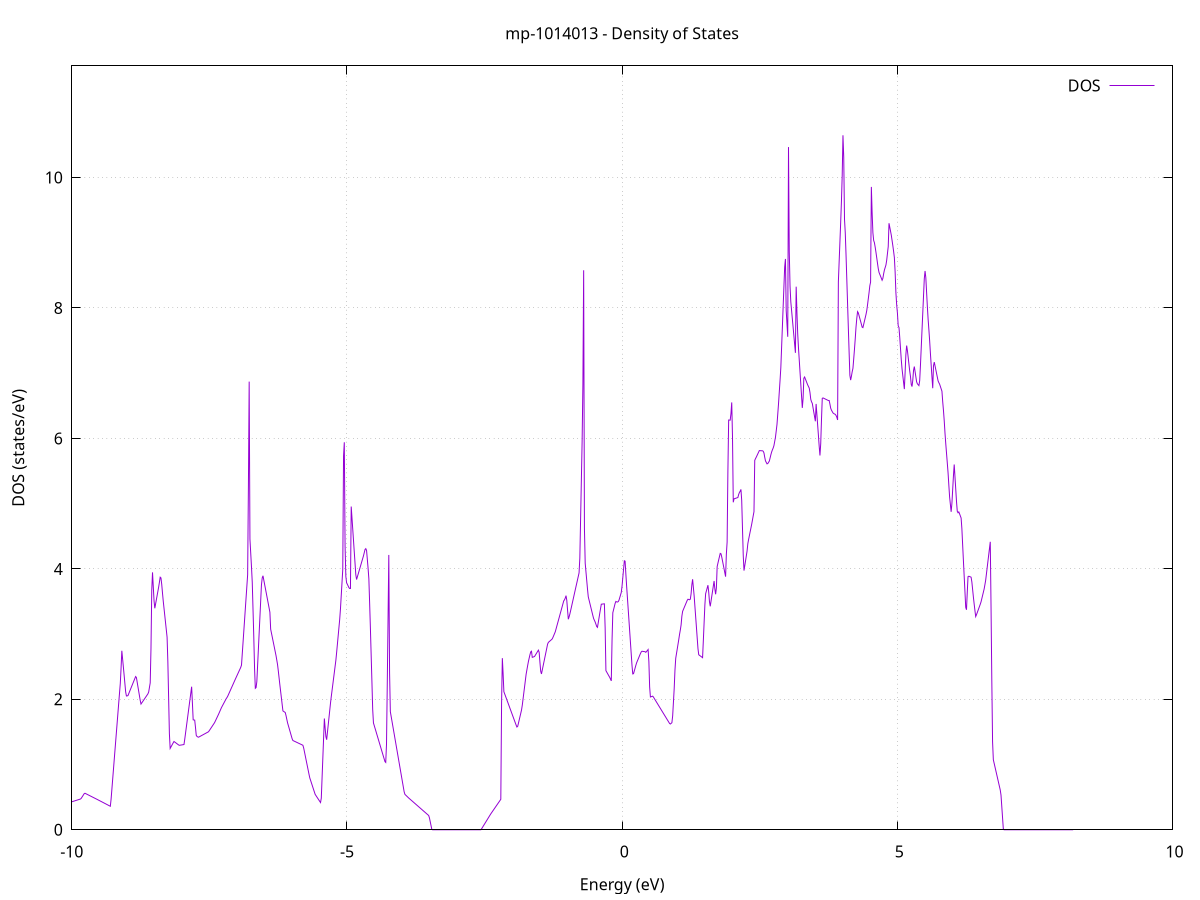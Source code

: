 set title 'mp-1014013 - Density of States'
set xlabel 'Energy (eV)'
set ylabel 'DOS (states/eV)'
set grid
set xrange [-10:10]
set yrange [0:11.712]
set xzeroaxis lt -1
set terminal png size 800,600
set output 'mp-1014013_dos_gnuplot.png'
plot '-' using 1:2 with lines title 'DOS'
-19.685100 0.000000
-19.671100 0.000000
-19.657200 0.000000
-19.643300 0.000000
-19.629300 0.000000
-19.615400 0.000000
-19.601400 0.000000
-19.587500 0.000000
-19.573600 0.000000
-19.559600 0.000000
-19.545700 0.000000
-19.531700 0.000000
-19.517800 0.000000
-19.503900 0.000000
-19.489900 0.000000
-19.476000 0.000000
-19.462000 0.000000
-19.448100 0.000000
-19.434200 0.000000
-19.420200 0.000000
-19.406300 0.000000
-19.392300 0.000000
-19.378400 0.000000
-19.364500 0.000000
-19.350500 0.000000
-19.336600 0.000000
-19.322600 0.000000
-19.308700 0.000000
-19.294800 0.000000
-19.280800 0.000000
-19.266900 0.000000
-19.253000 0.000000
-19.239000 0.000000
-19.225100 0.000000
-19.211100 0.000000
-19.197200 0.000000
-19.183300 0.000000
-19.169300 0.000000
-19.155400 0.000000
-19.141400 0.000000
-19.127500 0.000000
-19.113600 0.000000
-19.099600 0.000000
-19.085700 0.000000
-19.071700 0.000000
-19.057800 0.000000
-19.043900 0.000000
-19.029900 0.000000
-19.016000 0.000000
-19.002000 0.000000
-18.988100 0.000000
-18.974200 0.000000
-18.960200 0.000000
-18.946300 0.000000
-18.932300 0.000000
-18.918400 0.000000
-18.904500 0.000000
-18.890500 0.000000
-18.876600 0.000000
-18.862600 0.000000
-18.848700 0.000000
-18.834800 0.000000
-18.820800 0.000000
-18.806900 0.000000
-18.792900 0.000000
-18.779000 0.000000
-18.765100 0.000000
-18.751100 0.000000
-18.737200 0.000000
-18.723200 0.000000
-18.709300 0.000000
-18.695400 0.000000
-18.681400 0.000000
-18.667500 0.000000
-18.653500 0.000000
-18.639600 0.000000
-18.625700 0.000000
-18.611700 0.000000
-18.597800 0.000000
-18.583800 0.000000
-18.569900 0.000000
-18.556000 0.000000
-18.542000 0.000000
-18.528100 0.000000
-18.514100 0.000000
-18.500200 0.000000
-18.486300 0.000000
-18.472300 0.000000
-18.458400 0.000000
-18.444400 0.000000
-18.430500 0.000000
-18.416600 0.008500
-18.402600 0.101500
-18.388700 0.194600
-18.374700 0.287700
-18.360800 0.380700
-18.346900 0.473800
-18.332900 0.566900
-18.319000 0.660000
-18.305000 0.753000
-18.291100 0.846100
-18.277200 0.913200
-18.263200 0.946200
-18.249300 0.979100
-18.235400 1.012100
-18.221400 0.996500
-18.207500 0.966700
-18.193500 0.936800
-18.179600 0.907000
-18.165700 0.877100
-18.151700 0.847300
-18.137800 0.817400
-18.123800 0.787600
-18.109900 0.757700
-18.096000 0.735200
-18.082000 0.746300
-18.068100 0.757500
-18.054100 0.768600
-18.040200 0.779800
-18.026300 0.790900
-18.012300 0.802000
-17.998400 0.813200
-17.984400 0.824300
-17.970500 0.835400
-17.956600 0.846600
-17.942600 0.857700
-17.928700 0.868800
-17.914700 0.880000
-17.900800 0.891100
-17.886900 0.896000
-17.872900 0.895900
-17.859000 0.895700
-17.845000 0.895600
-17.831100 0.895500
-17.817200 0.895300
-17.803200 0.895200
-17.789300 0.895100
-17.775300 0.895000
-17.761400 0.894800
-17.747500 0.894700
-17.733500 0.894600
-17.719600 0.894400
-17.705600 0.898100
-17.691700 0.905800
-17.677800 0.910400
-17.663800 0.905600
-17.649900 0.900900
-17.635900 0.896100
-17.622000 0.891300
-17.608100 0.886600
-17.594100 0.881800
-17.580200 0.877000
-17.566200 0.872200
-17.552300 0.867500
-17.538400 0.869900
-17.524400 0.873000
-17.510500 0.876100
-17.496500 0.879300
-17.482600 0.882400
-17.468700 0.885500
-17.454700 0.888600
-17.440800 0.891700
-17.426800 0.894900
-17.412900 0.898000
-17.399000 0.901100
-17.385000 0.904200
-17.371100 0.907300
-17.357100 0.910500
-17.343200 0.913600
-17.329300 0.916700
-17.315300 0.919800
-17.301400 0.921800
-17.287500 0.922400
-17.273500 0.923000
-17.259600 0.923600
-17.245600 0.924200
-17.231700 0.924800
-17.217800 0.925400
-17.203800 0.925900
-17.189900 0.926500
-17.175900 0.927100
-17.162000 0.930600
-17.148100 0.934100
-17.134100 0.937600
-17.120200 0.941400
-17.106200 0.945400
-17.092300 0.949400
-17.078400 0.953400
-17.064400 0.957300
-17.050500 0.961300
-17.036500 0.965300
-17.022600 0.969300
-17.008700 0.973200
-16.994700 0.977200
-16.980800 0.981200
-16.966800 0.985200
-16.952900 0.989200
-16.939000 0.993100
-16.925000 0.997100
-16.911100 1.001100
-16.897100 1.005100
-16.883200 1.009100
-16.869300 1.013000
-16.855300 1.017000
-16.841400 1.021000
-16.827400 1.025000
-16.813500 1.028900
-16.799600 1.032900
-16.785600 1.036400
-16.771700 1.035200
-16.757700 1.034000
-16.743800 1.032800
-16.729900 1.031600
-16.715900 1.030400
-16.702000 1.029200
-16.688000 1.028000
-16.674100 1.026800
-16.660200 1.027500
-16.646200 1.030200
-16.632300 1.037900
-16.618300 1.045600
-16.604400 1.053500
-16.590500 1.062400
-16.576500 1.071300
-16.562600 1.080100
-16.548600 1.089000
-16.534700 1.097900
-16.520800 1.106700
-16.506800 1.115600
-16.492900 1.124500
-16.478900 1.133300
-16.465000 1.141300
-16.451100 1.146300
-16.437100 1.151300
-16.423200 1.156200
-16.409200 1.161200
-16.395300 1.166200
-16.381400 1.171200
-16.367400 1.176100
-16.353500 1.181100
-16.339500 1.186100
-16.325600 1.191200
-16.311700 1.197400
-16.297700 1.203600
-16.283800 1.209800
-16.269900 1.216000
-16.255900 1.222200
-16.242000 1.228300
-16.228000 1.234500
-16.214100 1.240700
-16.200200 1.246900
-16.186200 1.253100
-16.172300 1.259300
-16.158300 1.265500
-16.144400 1.271700
-16.130500 1.280100
-16.116500 1.329200
-16.102600 1.378300
-16.088600 1.427300
-16.074700 1.476400
-16.060800 1.525500
-16.046800 1.574500
-16.032900 1.623600
-16.018900 1.672700
-16.005000 1.721700
-15.991100 1.770800
-15.977100 1.819900
-15.963200 1.868900
-15.949200 1.915300
-15.935300 1.874400
-15.921400 1.832500
-15.907400 1.790500
-15.893500 1.748600
-15.879500 1.706700
-15.865600 1.664700
-15.851700 1.622800
-15.837700 1.580800
-15.823800 1.538900
-15.809800 1.502400
-15.795900 1.467000
-15.782000 1.431600
-15.768000 1.396200
-15.754100 1.360800
-15.740100 1.362300
-15.726200 1.368100
-15.712300 1.373900
-15.698300 1.379700
-15.684400 1.385600
-15.670400 1.391400
-15.656500 1.397200
-15.642600 1.403000
-15.628600 1.408800
-15.614700 1.414600
-15.600700 1.421300
-15.586800 1.430500
-15.572900 1.439700
-15.558900 1.448900
-15.545000 1.458100
-15.531000 1.467300
-15.517100 1.493300
-15.503200 1.523400
-15.489200 1.553400
-15.475300 1.583500
-15.461300 1.613500
-15.447400 1.643600
-15.433500 1.673600
-15.419500 1.703700
-15.405600 1.733700
-15.391600 1.762800
-15.377700 1.790600
-15.363800 1.818400
-15.349800 1.841400
-15.335900 1.852600
-15.321900 1.863700
-15.308000 1.874800
-15.294100 1.885900
-15.280100 1.897000
-15.266200 1.908200
-15.252300 1.919300
-15.238300 0.951700
-15.224400 0.932200
-15.210400 0.912800
-15.196500 0.893300
-15.182600 0.873900
-15.168600 0.855800
-15.154700 0.840300
-15.140700 0.824800
-15.126800 0.809300
-15.112900 0.793800
-15.098900 0.778300
-15.085000 0.762800
-15.071000 0.747300
-15.057100 0.731800
-15.043200 0.716300
-15.029200 0.700800
-15.015300 0.685300
-15.001300 0.669800
-14.987400 0.654300
-14.973500 0.638800
-14.959500 0.623300
-14.945600 0.607800
-14.931600 0.592300
-14.917700 0.576800
-14.903800 0.561300
-14.889800 0.545800
-14.875900 0.530300
-14.861900 0.514800
-14.848000 0.499300
-14.834100 0.483800
-14.820100 0.468300
-14.806200 0.452800
-14.792200 0.437300
-14.778300 0.421800
-14.764400 0.406300
-14.750400 0.390800
-14.736500 0.375300
-14.722500 0.359800
-14.708600 0.347400
-14.694700 0.336100
-14.680700 0.324900
-14.666800 0.313700
-14.652800 0.302500
-14.638900 0.291300
-14.625000 0.280000
-14.611000 0.268800
-14.597100 0.257600
-14.583100 0.246400
-14.569200 0.235100
-14.555300 0.223900
-14.541300 0.212700
-14.527400 0.201500
-14.513400 0.190300
-14.499500 0.179000
-14.485600 0.167800
-14.471600 0.156600
-14.457700 0.145400
-14.443700 0.134200
-14.429800 0.122900
-14.415900 0.111700
-14.401900 0.100500
-14.388000 0.089300
-14.374000 0.078000
-14.360100 0.066800
-14.346200 0.055600
-14.332200 0.044400
-14.318300 0.033200
-14.304400 0.021900
-14.290400 0.010700
-14.276500 0.000000
-14.262500 0.000000
-14.248600 0.000000
-14.234700 0.000000
-14.220700 0.000000
-14.206800 0.008600
-14.192800 0.018800
-14.178900 0.029000
-14.165000 0.039300
-14.151000 0.049500
-14.137100 0.059700
-14.123100 0.069900
-14.109200 0.080200
-14.095300 0.090400
-14.081300 0.100600
-14.067400 0.110800
-14.053400 0.121100
-14.039500 0.131300
-14.025600 0.141500
-14.011600 0.151800
-13.997700 0.162000
-13.983700 0.172200
-13.969800 0.182400
-13.955900 0.192700
-13.941900 0.202900
-13.928000 0.213100
-13.914000 0.223300
-13.900100 0.233600
-13.886200 0.243800
-13.872200 0.254000
-13.858300 0.264200
-13.844300 0.274500
-13.830400 0.284700
-13.816500 0.294900
-13.802500 0.305100
-13.788600 0.315400
-13.774600 0.325600
-13.760700 0.337700
-13.746800 0.352300
-13.732800 0.366900
-13.718900 0.381500
-13.704900 0.396100
-13.691000 0.410700
-13.677100 0.425200
-13.663100 0.439800
-13.649200 0.454400
-13.635200 0.469000
-13.621300 0.483600
-13.607400 0.498200
-13.593400 0.512800
-13.579500 0.527300
-13.565500 0.541900
-13.551600 0.556500
-13.537700 0.571100
-13.523700 0.585700
-13.509800 0.600300
-13.495800 0.614800
-13.481900 0.629400
-13.468000 0.644000
-13.454000 0.658600
-13.440100 0.673200
-13.426100 0.687800
-13.412200 0.702400
-13.398300 0.716900
-13.384300 0.731500
-13.370400 0.746100
-13.356400 0.760700
-13.342500 0.775300
-13.328600 0.789900
-13.314600 0.804400
-13.300700 0.819000
-13.286800 0.833600
-13.272800 0.848200
-13.258900 1.022500
-13.244900 1.263700
-13.231000 1.504900
-13.217100 1.746100
-13.203100 1.930900
-13.189200 1.863700
-13.175200 1.796500
-13.161300 1.739300
-13.147400 1.706400
-13.133400 1.686600
-13.119500 1.666700
-13.105500 1.646800
-13.091600 1.627000
-13.077700 1.607100
-13.063700 1.587200
-13.049800 1.567300
-13.035800 1.547500
-13.021900 1.527600
-13.008000 1.507700
-12.994000 1.484700
-12.980100 1.459000
-12.966100 1.451000
-12.952200 1.446800
-12.938300 1.442600
-12.924300 1.438400
-12.910400 1.434200
-12.896400 1.440100
-12.882500 1.447900
-12.868600 1.455600
-12.854600 1.463300
-12.840700 1.471000
-12.826700 1.478700
-12.812800 1.486400
-12.798900 1.494200
-12.784900 1.501900
-12.771000 1.509600
-12.757000 1.517300
-12.743100 1.525000
-12.729200 1.532800
-12.715200 1.540500
-12.701300 1.548200
-12.687300 1.555900
-12.673400 2.754000
-12.659500 4.150200
-12.645500 4.385200
-12.631600 4.620200
-12.617600 3.631300
-12.603700 2.518900
-12.589800 1.946400
-12.575800 1.948200
-12.561900 1.949900
-12.547900 1.950900
-12.534000 1.951800
-12.520100 1.922700
-12.506100 1.882500
-12.492200 1.842300
-12.478200 1.802100
-12.464300 1.761900
-12.450400 1.660900
-12.436400 1.436400
-12.422500 1.212000
-12.408500 1.111200
-12.394600 1.107700
-12.380700 1.104300
-12.366700 1.100800
-12.352800 1.097300
-12.338900 1.093800
-12.324900 1.090300
-12.311000 1.086800
-12.297000 1.083300
-12.283100 1.079800
-12.269200 1.076400
-12.255200 1.072900
-12.241300 1.069400
-12.227300 1.065900
-12.213400 1.062400
-12.199500 1.058900
-12.185500 1.055400
-12.171600 1.052000
-12.157600 1.048500
-12.143700 1.045000
-12.129800 1.041500
-12.115800 1.038000
-12.101900 1.034500
-12.087900 1.031000
-12.074000 1.027500
-12.060100 1.024100
-12.046100 1.020600
-12.032200 1.017100
-12.018200 1.013600
-12.004300 1.010100
-11.990400 1.006600
-11.976400 1.003100
-11.962500 0.999600
-11.948500 0.996200
-11.934600 0.992700
-11.920700 0.989000
-11.906700 0.982200
-11.892800 0.975500
-11.878800 0.968700
-11.864900 0.960400
-11.851000 0.935200
-11.837000 0.910000
-11.823100 0.884800
-11.809100 0.856600
-11.795200 0.778600
-11.781300 0.768600
-11.767300 0.766600
-11.753400 0.764700
-11.739400 0.762700
-11.725500 0.760800
-11.711600 0.758800
-11.697600 0.756900
-11.683700 0.754900
-11.669700 0.752900
-11.655800 0.751000
-11.641900 0.749000
-11.627900 0.747100
-11.614000 0.745100
-11.600000 0.743200
-11.586100 0.741200
-11.572200 0.739300
-11.558200 0.737300
-11.544300 0.735400
-11.530300 0.733400
-11.516400 0.731500
-11.502500 0.729500
-11.488500 0.727600
-11.474600 0.725600
-11.460600 0.723600
-11.446700 0.720900
-11.432800 0.717600
-11.418800 0.714400
-11.404900 0.711200
-11.390900 0.708000
-11.377000 0.704800
-11.363100 0.701600
-11.349100 0.698400
-11.335200 0.695100
-11.321300 0.691900
-11.307300 0.688700
-11.293400 0.685500
-11.279400 0.682200
-11.265500 0.678900
-11.251600 0.675500
-11.237600 0.672200
-11.223700 0.668900
-11.209700 0.665600
-11.195800 0.662200
-11.181900 0.658900
-11.167900 0.655600
-11.154000 0.652300
-11.140000 0.649000
-11.126100 0.645600
-11.112200 0.642300
-11.098200 0.639000
-11.084300 0.635700
-11.070300 0.632400
-11.056400 0.629000
-11.042500 0.625700
-11.028500 0.622400
-11.014600 0.619100
-11.000600 0.615700
-10.986700 0.612400
-10.972800 0.609100
-10.958800 0.605800
-10.944900 0.602500
-10.930900 0.598100
-10.917000 0.589500
-10.903100 0.579900
-10.889100 0.570200
-10.875200 0.560600
-10.861200 0.550900
-10.847300 0.547500
-10.833400 0.545400
-10.819400 0.543200
-10.805500 0.541100
-10.791500 0.538900
-10.777600 0.536800
-10.763700 0.534600
-10.749700 0.532500
-10.735800 0.530300
-10.721800 0.528200
-10.707900 0.526000
-10.694000 0.523900
-10.680000 0.521700
-10.666100 0.519500
-10.652100 0.517400
-10.638200 0.515200
-10.624300 0.513100
-10.610300 0.510900
-10.596400 0.508800
-10.582400 0.506600
-10.568500 0.504500
-10.554600 0.502300
-10.540600 0.500200
-10.526700 0.498000
-10.512700 0.495900
-10.498800 0.493700
-10.484900 0.491600
-10.470900 0.489400
-10.457000 0.487300
-10.443000 0.485100
-10.429100 0.483000
-10.415200 0.480800
-10.401200 0.478700
-10.387300 0.476500
-10.373300 0.474400
-10.359400 0.472200
-10.345500 0.470100
-10.331500 0.467900
-10.317600 0.465700
-10.303700 0.463600
-10.289700 0.461400
-10.275800 0.459300
-10.261800 0.457100
-10.247900 0.455000
-10.234000 0.452800
-10.220000 0.450700
-10.206100 0.448500
-10.192100 0.446400
-10.178200 0.444200
-10.164300 0.442100
-10.150300 0.439900
-10.136400 0.437800
-10.122400 0.435600
-10.108500 0.433500
-10.094600 0.431300
-10.080600 0.429200
-10.066700 0.427000
-10.052700 0.424900
-10.038800 0.422700
-10.024900 0.422300
-10.010900 0.426000
-9.997000 0.429800
-9.983000 0.433500
-9.969100 0.437300
-9.955200 0.441000
-9.941200 0.444800
-9.927300 0.448500
-9.913300 0.452300
-9.899400 0.456000
-9.885500 0.459800
-9.871500 0.463500
-9.857600 0.467300
-9.843600 0.471000
-9.829700 0.480800
-9.815800 0.499100
-9.801800 0.517400
-9.787900 0.535800
-9.773900 0.554100
-9.760000 0.559800
-9.746100 0.553900
-9.732100 0.547900
-9.718200 0.542000
-9.704200 0.536000
-9.690300 0.530100
-9.676400 0.524100
-9.662400 0.518200
-9.648500 0.512200
-9.634500 0.506300
-9.620600 0.500300
-9.606700 0.494400
-9.592700 0.488500
-9.578800 0.482500
-9.564800 0.476600
-9.550900 0.470600
-9.537000 0.464700
-9.523000 0.458500
-9.509100 0.452400
-9.495100 0.446300
-9.481200 0.440200
-9.467300 0.434000
-9.453300 0.427900
-9.439400 0.421800
-9.425400 0.415600
-9.411500 0.409500
-9.397600 0.403400
-9.383600 0.397300
-9.369700 0.391100
-9.355800 0.385000
-9.341800 0.378900
-9.327900 0.372700
-9.313900 0.366600
-9.300000 0.360500
-9.286100 0.467200
-9.272100 0.615400
-9.258200 0.763600
-9.244200 0.911900
-9.230300 1.060100
-9.216400 1.208300
-9.202400 1.356500
-9.188500 1.504700
-9.174500 1.652900
-9.160600 1.801100
-9.146700 1.949300
-9.132700 2.097500
-9.118800 2.241900
-9.104800 2.474900
-9.090900 2.744300
-9.077000 2.620700
-9.063000 2.497100
-9.049100 2.370200
-9.035100 2.241900
-9.021200 2.113600
-9.007300 2.051400
-8.993300 2.052500
-8.979400 2.057600
-8.965400 2.086700
-8.951500 2.115900
-8.937600 2.145100
-8.923600 2.174200
-8.909700 2.203400
-8.895700 2.232600
-8.881800 2.261700
-8.867900 2.290900
-8.853900 2.320000
-8.840000 2.349200
-8.826000 2.334700
-8.812100 2.264300
-8.798200 2.193800
-8.784200 2.123400
-8.770300 2.052900
-8.756300 1.982500
-8.742400 1.927700
-8.728500 1.945000
-8.714500 1.962400
-8.700600 1.979700
-8.686600 1.997100
-8.672700 2.014400
-8.658800 2.031800
-8.644800 2.049200
-8.630900 2.066500
-8.616900 2.083900
-8.603000 2.112400
-8.589100 2.182500
-8.575100 2.252700
-8.561200 2.775500
-8.547200 3.670800
-8.533300 3.946300
-8.519400 3.728200
-8.505400 3.510100
-8.491500 3.395900
-8.477500 3.460900
-8.463600 3.526000
-8.449700 3.591000
-8.435700 3.656000
-8.421800 3.721000
-8.407800 3.794500
-8.393900 3.872600
-8.380000 3.861900
-8.366000 3.763600
-8.352100 3.630200
-8.338200 3.505000
-8.324200 3.394500
-8.310300 3.283900
-8.296300 3.173300
-8.282400 3.062700
-8.268500 2.952200
-8.254500 2.572800
-8.240600 2.023700
-8.226600 1.474700
-8.212700 1.246900
-8.198800 1.268700
-8.184800 1.290500
-8.170900 1.312300
-8.156900 1.334100
-8.143000 1.353700
-8.129100 1.344900
-8.115100 1.336100
-8.101200 1.327200
-8.087200 1.318400
-8.073300 1.309600
-8.059400 1.300800
-8.045400 1.295000
-8.031500 1.296900
-8.017500 1.298900
-8.003600 1.300800
-7.989700 1.302700
-7.975700 1.304600
-7.961800 1.306900
-7.947800 1.386700
-7.933900 1.476300
-7.920000 1.565900
-7.906000 1.655600
-7.892100 1.745200
-7.878100 1.834800
-7.864200 1.924500
-7.850300 2.014100
-7.836300 2.103700
-7.822400 2.193400
-7.808400 1.941300
-7.794500 1.685700
-7.780600 1.683500
-7.766600 1.681200
-7.752700 1.571900
-7.738700 1.449100
-7.724800 1.430600
-7.710900 1.423600
-7.696900 1.419100
-7.683000 1.425600
-7.669000 1.432000
-7.655100 1.438500
-7.641200 1.444900
-7.627200 1.451400
-7.613300 1.457800
-7.599300 1.464300
-7.585400 1.470700
-7.571500 1.477200
-7.557500 1.483600
-7.543600 1.490100
-7.529600 1.496500
-7.515700 1.503000
-7.501800 1.520000
-7.487800 1.537700
-7.473900 1.555400
-7.459900 1.573100
-7.446000 1.590900
-7.432100 1.608600
-7.418100 1.626300
-7.404200 1.644700
-7.390300 1.669600
-7.376300 1.694400
-7.362400 1.719200
-7.348400 1.744000
-7.334500 1.768900
-7.320600 1.795500
-7.306600 1.822400
-7.292700 1.849400
-7.278700 1.875800
-7.264800 1.897900
-7.250900 1.920100
-7.236900 1.942300
-7.223000 1.964500
-7.209000 1.986600
-7.195100 2.008800
-7.181200 2.026500
-7.167200 2.046900
-7.153300 2.073200
-7.139300 2.099500
-7.125400 2.125800
-7.111500 2.152100
-7.097500 2.178300
-7.083600 2.204600
-7.069600 2.230900
-7.055700 2.257200
-7.041800 2.283400
-7.027800 2.309700
-7.013900 2.335400
-6.999900 2.361200
-6.986000 2.386900
-6.972100 2.412600
-6.958100 2.438400
-6.944200 2.464100
-6.930200 2.489800
-6.916300 2.525500
-6.902400 2.698600
-6.888400 2.871800
-6.874500 3.044900
-6.860500 3.218000
-6.846600 3.391100
-6.832700 3.564300
-6.818700 3.737400
-6.804800 3.910500
-6.790800 5.266000
-6.776900 6.871100
-6.763000 4.457100
-6.749000 4.244400
-6.735100 4.031700
-6.721100 3.797000
-6.707200 3.378800
-6.693300 2.960500
-6.679300 2.480800
-6.665400 2.168900
-6.651400 2.180300
-6.637500 2.274300
-6.623600 2.521000
-6.609600 2.767700
-6.595700 3.014400
-6.581700 3.261100
-6.567800 3.507800
-6.553900 3.754500
-6.539900 3.861300
-6.526000 3.894100
-6.512000 3.832100
-6.498100 3.770200
-6.484200 3.708200
-6.470200 3.646300
-6.456300 3.584300
-6.442300 3.522400
-6.428400 3.460500
-6.414500 3.398500
-6.400500 3.335200
-6.386600 3.076000
-6.372700 3.018000
-6.358700 2.960000
-6.344800 2.902000
-6.330800 2.843900
-6.316900 2.785900
-6.303000 2.727900
-6.289000 2.669900
-6.275100 2.601000
-6.261100 2.530800
-6.247200 2.433000
-6.233300 2.327600
-6.219300 2.222400
-6.205400 2.122200
-6.191400 2.021900
-6.177500 1.921600
-6.163600 1.822500
-6.149600 1.814300
-6.135700 1.806200
-6.121700 1.798100
-6.107800 1.751800
-6.093900 1.696400
-6.079900 1.641300
-6.066000 1.600300
-6.052000 1.559400
-6.038100 1.518400
-6.024200 1.477400
-6.010200 1.436400
-5.996300 1.395500
-5.982300 1.368500
-5.968400 1.362900
-5.954500 1.357300
-5.940500 1.351800
-5.926600 1.346200
-5.912600 1.340600
-5.898700 1.335000
-5.884800 1.329400
-5.870800 1.323800
-5.856900 1.318200
-5.842900 1.312700
-5.829000 1.307100
-5.815100 1.301500
-5.801100 1.295900
-5.787200 1.256400
-5.773200 1.198300
-5.759300 1.140300
-5.745400 1.082200
-5.731400 1.024200
-5.717500 0.966200
-5.703500 0.908100
-5.689600 0.850100
-5.675700 0.795600
-5.661700 0.759500
-5.647800 0.723500
-5.633800 0.687400
-5.619900 0.651300
-5.606000 0.615300
-5.592000 0.579200
-5.578100 0.543200
-5.564100 0.525100
-5.550200 0.507100
-5.536300 0.489200
-5.522300 0.471300
-5.508400 0.453300
-5.494400 0.435400
-5.480500 0.417400
-5.466600 0.483900
-5.452600 0.789300
-5.438700 1.094800
-5.424800 1.400300
-5.410800 1.705800
-5.396900 1.560700
-5.382900 1.428100
-5.369000 1.380700
-5.355100 1.492900
-5.341100 1.605100
-5.327200 1.717200
-5.313200 1.829400
-5.299300 1.941600
-5.285400 2.041000
-5.271400 2.133900
-5.257500 2.226800
-5.243500 2.319600
-5.229600 2.412500
-5.215700 2.505400
-5.201700 2.598200
-5.187800 2.718500
-5.173800 2.845500
-5.159900 2.972600
-5.146000 3.099700
-5.132000 3.226800
-5.118100 3.387800
-5.104100 3.589400
-5.090200 3.791000
-5.076300 3.992700
-5.062300 5.729100
-5.048400 5.940700
-5.034400 4.349600
-5.020500 3.883800
-5.006600 3.787200
-4.992600 3.762400
-4.978700 3.737700
-4.964700 3.712900
-4.950800 3.699000
-4.936900 3.699400
-4.922900 4.955800
-4.909000 4.781400
-4.895000 4.606900
-4.881100 4.432500
-4.867200 4.258000
-4.853200 4.083500
-4.839300 3.909100
-4.825300 3.836800
-4.811400 3.877100
-4.797500 3.917500
-4.783500 3.957900
-4.769600 3.998300
-4.755600 4.038700
-4.741700 4.079100
-4.727800 4.119500
-4.713800 4.159900
-4.699900 4.200300
-4.685900 4.248400
-4.672000 4.297300
-4.658100 4.309900
-4.644100 4.283600
-4.630200 4.147500
-4.616200 4.007500
-4.602300 3.848600
-4.588400 3.480700
-4.574400 3.095300
-4.560500 2.680000
-4.546500 2.264600
-4.532600 1.842900
-4.518700 1.637700
-4.504700 1.598200
-4.490800 1.558700
-4.476800 1.519200
-4.462900 1.479700
-4.449000 1.440200
-4.435000 1.400700
-4.421100 1.361200
-4.407200 1.321700
-4.393200 1.282200
-4.379300 1.242700
-4.365300 1.203200
-4.351400 1.163700
-4.337500 1.124200
-4.323500 1.084700
-4.309600 1.045200
-4.295600 1.032700
-4.281700 1.310500
-4.267800 2.227500
-4.253800 3.220800
-4.239900 4.214000
-4.225900 2.409100
-4.212000 1.810600
-4.198100 1.742400
-4.184100 1.674200
-4.170200 1.606000
-4.156200 1.537800
-4.142300 1.469600
-4.128400 1.401400
-4.114400 1.333100
-4.100500 1.264900
-4.086500 1.196700
-4.072600 1.128500
-4.058700 1.060300
-4.044700 0.992100
-4.030800 0.923900
-4.016800 0.855700
-4.002900 0.787500
-3.989000 0.719300
-3.975000 0.651100
-3.961100 0.582900
-3.947100 0.543300
-3.933200 0.531800
-3.919300 0.520400
-3.905300 0.509000
-3.891400 0.497600
-3.877400 0.486300
-3.863500 0.476000
-3.849600 0.465700
-3.835600 0.455400
-3.821700 0.445200
-3.807700 0.434900
-3.793800 0.424600
-3.779900 0.414300
-3.765900 0.404000
-3.752000 0.393700
-3.738000 0.383400
-3.724100 0.373100
-3.710200 0.362800
-3.696200 0.352500
-3.682300 0.342200
-3.668300 0.331900
-3.654400 0.321600
-3.640500 0.311300
-3.626500 0.301000
-3.612600 0.290700
-3.598600 0.280400
-3.584700 0.270100
-3.570800 0.259800
-3.556800 0.249500
-3.542900 0.239200
-3.528900 0.229000
-3.515000 0.218700
-3.501100 0.180800
-3.487100 0.123800
-3.473200 0.066700
-3.459200 0.009700
-3.445300 0.000000
-3.431400 0.000000
-3.417400 0.000000
-3.403500 0.000000
-3.389600 0.000000
-3.375600 0.000000
-3.361700 0.000000
-3.347700 0.000000
-3.333800 0.000000
-3.319900 0.000000
-3.305900 0.000000
-3.292000 0.000000
-3.278000 0.000000
-3.264100 0.000000
-3.250200 0.000000
-3.236200 0.000000
-3.222300 0.000000
-3.208300 0.000000
-3.194400 0.000000
-3.180500 0.000000
-3.166500 0.000000
-3.152600 0.000000
-3.138600 0.000000
-3.124700 0.000000
-3.110800 0.000000
-3.096800 0.000000
-3.082900 0.000000
-3.068900 0.000000
-3.055000 0.000000
-3.041100 0.000000
-3.027100 0.000000
-3.013200 0.000000
-2.999200 0.000000
-2.985300 0.000000
-2.971400 0.000000
-2.957400 0.000000
-2.943500 0.000000
-2.929500 0.000000
-2.915600 0.000000
-2.901700 0.000000
-2.887700 0.000000
-2.873800 0.000000
-2.859800 0.000000
-2.845900 0.000000
-2.832000 0.000000
-2.818000 0.000000
-2.804100 0.000000
-2.790100 0.000000
-2.776200 0.000000
-2.762300 0.000000
-2.748300 0.000000
-2.734400 0.000000
-2.720400 0.000000
-2.706500 0.000000
-2.692600 0.000000
-2.678600 0.000000
-2.664700 0.000000
-2.650700 0.000000
-2.636800 0.000000
-2.622900 0.000000
-2.608900 0.000000
-2.595000 0.000000
-2.581000 0.000000
-2.567100 0.000000
-2.553200 0.015600
-2.539200 0.034700
-2.525300 0.053900
-2.511300 0.073100
-2.497400 0.092200
-2.483500 0.111400
-2.469500 0.130500
-2.455600 0.149700
-2.441700 0.168900
-2.427700 0.188000
-2.413800 0.207200
-2.399800 0.226300
-2.385900 0.244800
-2.372000 0.261900
-2.358000 0.279000
-2.344100 0.296100
-2.330100 0.313200
-2.316200 0.330300
-2.302300 0.347400
-2.288300 0.364500
-2.274400 0.381600
-2.260400 0.398700
-2.246500 0.415800
-2.232600 0.432900
-2.218600 0.450000
-2.204700 0.467100
-2.190700 1.944000
-2.176800 2.631700
-2.162900 2.393000
-2.148900 2.117000
-2.135000 2.084900
-2.121000 2.052800
-2.107100 2.020700
-2.093200 1.988700
-2.079200 1.956600
-2.065300 1.924500
-2.051300 1.892400
-2.037400 1.860400
-2.023500 1.828300
-2.009500 1.796200
-1.995600 1.764100
-1.981600 1.732000
-1.967700 1.700000
-1.953800 1.667900
-1.939800 1.635800
-1.925900 1.603700
-1.911900 1.575500
-1.898000 1.585900
-1.884100 1.634400
-1.870100 1.684700
-1.856200 1.735100
-1.842200 1.785400
-1.828300 1.836400
-1.814400 1.910300
-1.800400 2.005100
-1.786500 2.099900
-1.772500 2.194700
-1.758600 2.289600
-1.744700 2.384400
-1.730700 2.451700
-1.716800 2.518300
-1.702800 2.581500
-1.688900 2.633000
-1.675000 2.684500
-1.661000 2.727800
-1.647100 2.737700
-1.633100 2.643900
-1.619200 2.647800
-1.605300 2.651800
-1.591300 2.657500
-1.577400 2.676800
-1.563400 2.696100
-1.549500 2.715400
-1.535600 2.734700
-1.521600 2.754000
-1.507700 2.720700
-1.493700 2.567800
-1.479800 2.430400
-1.465900 2.388900
-1.451900 2.446100
-1.438000 2.503300
-1.424100 2.560600
-1.410100 2.617800
-1.396200 2.675000
-1.382200 2.732200
-1.368300 2.789500
-1.354400 2.846700
-1.340400 2.873300
-1.326500 2.883700
-1.312500 2.894000
-1.298600 2.904400
-1.284700 2.914700
-1.270700 2.926300
-1.256800 2.951000
-1.242800 2.979100
-1.228900 3.007200
-1.215000 3.035700
-1.201000 3.078700
-1.187100 3.121600
-1.173100 3.164600
-1.159200 3.207600
-1.145300 3.250500
-1.131300 3.293500
-1.117400 3.336500
-1.103400 3.379400
-1.089500 3.422400
-1.075600 3.465400
-1.061600 3.508300
-1.047700 3.525400
-1.033700 3.551900
-1.019800 3.589500
-1.005900 3.517100
-0.991900 3.368500
-0.978000 3.228000
-0.964000 3.264400
-0.950100 3.308500
-0.936200 3.359400
-0.922200 3.412300
-0.908300 3.465100
-0.894300 3.518000
-0.880400 3.570800
-0.866500 3.623700
-0.852500 3.676500
-0.838600 3.729100
-0.824600 3.781400
-0.810700 3.833700
-0.796800 3.886000
-0.782800 3.938300
-0.768900 4.163300
-0.754900 4.762200
-0.741000 5.359600
-0.727100 5.957000
-0.713100 6.827900
-0.699200 8.578000
-0.685200 4.623200
-0.671300 4.087700
-0.657400 3.954400
-0.643400 3.822200
-0.629500 3.689900
-0.615500 3.571700
-0.601600 3.523600
-0.587700 3.475500
-0.573700 3.427400
-0.559800 3.379300
-0.545800 3.331200
-0.531900 3.283200
-0.518000 3.238000
-0.504000 3.211500
-0.490100 3.184900
-0.476200 3.151700
-0.462200 3.116200
-0.448300 3.103600
-0.434300 3.175400
-0.420400 3.247300
-0.406500 3.319100
-0.392500 3.391000
-0.378600 3.458300
-0.364600 3.459900
-0.350700 3.461400
-0.336800 3.463000
-0.322800 3.464500
-0.308900 3.097100
-0.294900 2.439900
-0.281000 2.419000
-0.267100 2.398100
-0.253100 2.377200
-0.239200 2.356300
-0.225200 2.335400
-0.211300 2.309700
-0.197400 2.282500
-0.183400 2.909900
-0.169500 3.327300
-0.155500 3.375100
-0.141600 3.422800
-0.127700 3.470600
-0.113700 3.500800
-0.099800 3.493700
-0.085800 3.491600
-0.071900 3.497400
-0.058000 3.518000
-0.044000 3.558000
-0.030100 3.597900
-0.016100 3.637900
-0.002200 3.732300
0.011700 3.863000
0.025700 3.993700
0.039600 4.124300
0.053600 4.118100
0.067500 3.922300
0.081400 3.736500
0.095400 3.562900
0.109300 3.389300
0.123300 3.215700
0.137200 3.042000
0.151100 2.868400
0.165100 2.694800
0.179000 2.521200
0.193000 2.389400
0.206900 2.393200
0.220800 2.435500
0.234800 2.477700
0.248700 2.520000
0.262700 2.559100
0.276600 2.587700
0.290500 2.616200
0.304500 2.644800
0.318400 2.673300
0.332400 2.701800
0.346300 2.726100
0.360200 2.737200
0.374200 2.735400
0.388100 2.733700
0.402100 2.732000
0.416000 2.730300
0.429900 2.720800
0.443900 2.733800
0.457800 2.748700
0.471800 2.763600
0.485700 2.576500
0.499600 2.189100
0.513600 2.036100
0.527500 2.040200
0.541400 2.044400
0.555400 2.048500
0.569300 2.033600
0.583300 2.014300
0.597200 1.995100
0.611100 1.975900
0.625100 1.956600
0.639000 1.937400
0.653000 1.918200
0.666900 1.899000
0.680800 1.879700
0.694800 1.860500
0.708700 1.841300
0.722700 1.822000
0.736600 1.802800
0.750500 1.783600
0.764500 1.764300
0.778400 1.745100
0.792400 1.725900
0.806300 1.706600
0.820200 1.687400
0.834200 1.668200
0.848100 1.648900
0.862100 1.629700
0.876000 1.621600
0.889900 1.631500
0.903900 1.641400
0.917800 1.744800
0.931800 1.954600
0.945700 2.164400
0.959600 2.445000
0.973600 2.629200
0.987500 2.701600
1.001500 2.774100
1.015400 2.846600
1.029300 2.919100
1.043300 2.996900
1.057200 3.063300
1.071200 3.140900
1.085100 3.273800
1.099000 3.349200
1.113000 3.377300
1.126900 3.405400
1.140900 3.433500
1.154800 3.461600
1.168700 3.489700
1.182700 3.517800
1.196600 3.534800
1.210600 3.530700
1.224500 3.526700
1.238400 3.534800
1.252400 3.616100
1.266300 3.755300
1.280300 3.841200
1.294200 3.715400
1.308100 3.587000
1.322100 3.425200
1.336000 3.263400
1.350000 3.101700
1.363900 2.939900
1.377800 2.778100
1.391800 2.683400
1.405700 2.674500
1.419700 2.665600
1.433600 2.656600
1.447500 2.647700
1.461500 2.638800
1.475400 2.902100
1.489400 3.176000
1.503300 3.447800
1.517200 3.619700
1.531200 3.663100
1.545100 3.706500
1.559000 3.750000
1.573000 3.643000
1.586900 3.495100
1.600900 3.425800
1.614800 3.503600
1.628700 3.581300
1.642700 3.659100
1.656600 3.736800
1.670600 3.814600
1.684500 3.693800
1.698400 3.610600
1.712400 3.708000
1.726300 4.034500
1.740300 4.087700
1.754200 4.137700
1.768100 4.187700
1.782100 4.237700
1.796000 4.231700
1.810000 4.181600
1.823900 4.121400
1.837800 4.061200
1.851800 4.001100
1.865700 3.940900
1.879700 3.880700
1.893600 4.227100
1.907500 4.411200
1.921500 5.500400
1.935400 6.282200
1.949400 6.281400
1.963300 6.280500
1.977200 6.382100
1.991200 6.552200
2.005100 6.021800
2.019100 5.021000
2.033000 5.074000
2.046900 5.078000
2.060900 5.081900
2.074800 5.085900
2.088800 5.089900
2.102700 5.093800
2.116600 5.139200
2.130600 5.170900
2.144500 5.190700
2.158500 5.218500
2.172400 5.051100
2.186300 4.631000
2.200300 4.210800
2.214200 3.973600
2.228200 4.048100
2.242100 4.122500
2.256000 4.197000
2.270000 4.274800
2.283900 4.387600
2.297900 4.451200
2.311800 4.509200
2.325700 4.567300
2.339700 4.625300
2.353600 4.683300
2.367600 4.748100
2.381500 4.813900
2.395400 4.877300
2.409400 5.663800
2.423300 5.690600
2.437300 5.713500
2.451200 5.738600
2.465100 5.763700
2.479100 5.788900
2.493000 5.814000
2.506900 5.812500
2.520900 5.811500
2.534800 5.811100
2.548800 5.810700
2.562700 5.804000
2.576600 5.778300
2.590600 5.712600
2.604500 5.655800
2.618500 5.633000
2.632400 5.610100
2.646300 5.615200
2.660300 5.633900
2.674200 5.652500
2.688200 5.700100
2.702100 5.749200
2.716000 5.791500
2.730000 5.824400
2.743900 5.852500
2.757900 5.889200
2.771800 5.953300
2.785700 6.017400
2.799700 6.115100
2.813600 6.215000
2.827600 6.373900
2.841500 6.532800
2.855400 6.713900
2.869400 6.893100
2.883300 7.085100
2.897300 7.393400
2.911200 7.701800
2.925100 8.010100
2.939100 8.318400
2.953000 8.626800
2.967000 8.752100
2.980900 7.963600
2.994800 7.760900
3.008800 7.558200
3.022700 10.467400
3.036700 8.863300
3.050600 8.335400
3.064500 8.095000
3.078500 7.964900
3.092400 7.834800
3.106400 7.704600
3.120300 7.573700
3.134200 7.442900
3.148200 7.312100
3.162100 8.326600
3.176100 7.931100
3.190000 7.605500
3.203900 7.390400
3.217900 7.205700
3.231800 7.021000
3.245800 6.836400
3.259700 6.651200
3.273600 6.468200
3.287600 6.612400
3.301500 6.923600
3.315500 6.942200
3.329400 6.911900
3.343300 6.881600
3.357300 6.851300
3.371200 6.821600
3.385200 6.796800
3.399100 6.772000
3.413000 6.703500
3.427000 6.600600
3.440900 6.561700
3.454900 6.538100
3.468800 6.469400
3.482700 6.400600
3.496700 6.331900
3.510600 6.263200
3.524500 6.529000
3.538500 6.367600
3.552400 6.206200
3.566400 6.044800
3.580300 5.880200
3.594200 5.738500
3.608200 5.920000
3.622100 6.287200
3.636100 6.614300
3.650000 6.621200
3.663900 6.615400
3.677900 6.609700
3.691800 6.604000
3.705800 6.598200
3.719700 6.592500
3.733600 6.586700
3.747600 6.581000
3.761500 6.581700
3.775500 6.526000
3.789400 6.463300
3.803300 6.433400
3.817300 6.412200
3.831200 6.391000
3.845200 6.380900
3.859100 6.374800
3.873000 6.368900
3.887000 6.351300
3.900900 6.324600
3.914900 6.283100
3.928800 8.401500
3.942700 8.703300
3.956700 9.005100
3.970600 9.306800
3.984600 9.633800
3.998500 10.029400
4.012400 10.647700
4.026400 10.313800
4.040300 9.360800
4.054300 9.152800
4.068200 8.812600
4.082100 8.440000
4.096100 8.067400
4.110000 7.695000
4.124000 7.324500
4.137900 6.967900
4.151800 6.894200
4.165800 6.952000
4.179700 7.021900
4.193700 7.075000
4.207600 7.218500
4.221500 7.368600
4.235500 7.529500
4.249400 7.707000
4.263400 7.840000
4.277300 7.944200
4.291200 7.925000
4.305200 7.881600
4.319100 7.838300
4.333100 7.794900
4.347000 7.751500
4.360900 7.705600
4.374900 7.699100
4.388800 7.749200
4.402800 7.799400
4.416700 7.849600
4.430600 7.899800
4.444600 7.959500
4.458500 8.046200
4.472400 8.140200
4.486400 8.236000
4.500300 8.340800
4.514300 8.396800
4.528200 9.856300
4.542100 9.459900
4.556100 9.154300
4.570000 9.036100
4.584000 9.000400
4.597900 8.931500
4.611800 8.854600
4.625800 8.770500
4.639700 8.686400
4.653700 8.603800
4.667600 8.545700
4.681500 8.515300
4.695500 8.486900
4.709400 8.456900
4.723400 8.425200
4.737300 8.453400
4.751200 8.523100
4.765200 8.581000
4.779100 8.620000
4.793100 8.658600
4.807000 8.732000
4.820900 8.836600
4.834900 8.941200
4.848800 9.299200
4.862800 9.238700
4.876700 9.178100
4.890600 9.115300
4.904600 9.035300
4.918500 8.955200
4.932500 8.867700
4.946400 8.772200
4.960300 8.549000
4.974300 8.232300
4.988200 8.049500
5.002200 7.918100
5.016100 7.726300
5.030000 7.701400
5.044000 7.551100
5.057900 7.378500
5.071900 7.206000
5.085800 7.065900
5.099700 6.962700
5.113700 6.859600
5.127600 6.756400
5.141600 7.012800
5.155500 7.286500
5.169400 7.423700
5.183400 7.347700
5.197300 7.243000
5.211300 7.137200
5.225200 7.033000
5.239100 6.947900
5.253100 6.826500
5.267000 6.795200
5.281000 6.894700
5.294900 7.044400
5.308800 7.101800
5.322800 7.023800
5.336700 6.945700
5.350700 6.867700
5.364600 6.837600
5.378500 6.823800
5.392500 6.810000
5.406400 6.885000
5.420400 7.122100
5.434300 7.386300
5.448200 7.651900
5.462200 7.917500
5.476100 8.183100
5.490000 8.448600
5.504000 8.567100
5.517900 8.464600
5.531900 8.242100
5.545800 8.021600
5.559700 7.826300
5.573700 7.666000
5.587600 7.494700
5.601600 7.299500
5.615500 7.120700
5.629400 6.939700
5.643400 6.770000
5.657300 7.113700
5.671300 7.170800
5.685200 7.112800
5.699100 7.054900
5.713100 6.997000
5.727000 6.939100
5.741000 6.881200
5.754900 6.854600
5.768800 6.831500
5.782800 6.795700
5.796700 6.760000
5.810700 6.724200
5.824600 6.564200
5.838500 6.428600
5.852500 6.269000
5.866400 6.080200
5.880400 5.917700
5.894300 5.769700
5.908200 5.621700
5.922200 5.470800
5.936100 5.283000
5.950100 5.101900
5.964000 4.988300
5.977900 4.874800
5.991900 5.004300
6.005800 5.215700
6.019800 5.427100
6.033700 5.600800
6.047600 5.410800
6.061600 5.220700
6.075500 5.030700
6.089500 4.881700
6.103400 4.860200
6.117300 4.873400
6.131300 4.843900
6.145200 4.811900
6.159200 4.779900
6.173100 4.615600
6.187000 4.368400
6.201000 4.125000
6.214900 3.887000
6.228900 3.649000
6.242800 3.411000
6.256700 3.373200
6.270700 3.636200
6.284600 3.880700
6.298600 3.887200
6.312500 3.882600
6.326400 3.878000
6.340400 3.872400
6.354300 3.799200
6.368300 3.683400
6.382200 3.567600
6.396100 3.461900
6.410100 3.362200
6.424000 3.268900
6.437900 3.295900
6.451900 3.328500
6.465800 3.361000
6.479800 3.393600
6.493700 3.426200
6.507600 3.458800
6.521600 3.495500
6.535500 3.544300
6.549500 3.593100
6.563400 3.641900
6.577300 3.690700
6.591300 3.756300
6.605200 3.825000
6.619200 3.923400
6.633100 4.021800
6.647000 4.120200
6.661000 4.218500
6.674900 4.316900
6.688900 4.415300
6.702800 3.421800
6.716700 2.291700
6.730700 1.346500
6.744600 1.073600
6.758600 1.022100
6.772500 0.970600
6.786400 0.919200
6.800400 0.867700
6.814300 0.816200
6.828300 0.764700
6.842200 0.713200
6.856100 0.661800
6.870100 0.610300
6.884000 0.531500
6.898000 0.359500
6.911900 0.187600
6.925800 0.015600
6.939800 0.000000
6.953700 0.000000
6.967700 0.000000
6.981600 0.000000
6.995500 0.000000
7.009500 0.000000
7.023400 0.000000
7.037400 0.000000
7.051300 0.000000
7.065200 0.000000
7.079200 0.000000
7.093100 0.000000
7.107100 0.000000
7.121000 0.000000
7.134900 0.000000
7.148900 0.000000
7.162800 0.000000
7.176800 0.000000
7.190700 0.000000
7.204600 0.000000
7.218600 0.000000
7.232500 0.000000
7.246500 0.000000
7.260400 0.000000
7.274300 0.000000
7.288300 0.000000
7.302200 0.000000
7.316200 0.000000
7.330100 0.000000
7.344000 0.000000
7.358000 0.000000
7.371900 0.000000
7.385900 0.000000
7.399800 0.000000
7.413700 0.000000
7.427700 0.000000
7.441600 0.000000
7.455500 0.000000
7.469500 0.000000
7.483400 0.000000
7.497400 0.000000
7.511300 0.000000
7.525200 0.000000
7.539200 0.000000
7.553100 0.000000
7.567100 0.000000
7.581000 0.000000
7.594900 0.000000
7.608900 0.000000
7.622800 0.000000
7.636800 0.000000
7.650700 0.000000
7.664600 0.000000
7.678600 0.000000
7.692500 0.000000
7.706500 0.000000
7.720400 0.000000
7.734300 0.000000
7.748300 0.000000
7.762200 0.000000
7.776200 0.000000
7.790100 0.000000
7.804000 0.000000
7.818000 0.000000
7.831900 0.000000
7.845900 0.000000
7.859800 0.000000
7.873700 0.000000
7.887700 0.000000
7.901600 0.000000
7.915600 0.000000
7.929500 0.000000
7.943400 0.000000
7.957400 0.000000
7.971300 0.000000
7.985300 0.000000
7.999200 0.000000
8.013100 0.000000
8.027100 0.000000
8.041000 0.000000
8.055000 0.000000
8.068900 0.000000
8.082800 0.000000
8.096800 0.000000
8.110700 0.000000
8.124700 0.000000
8.138600 0.000000
8.152500 0.000000
8.166500 0.000000
8.180400 0.000000
8.194400 0.000000
e
